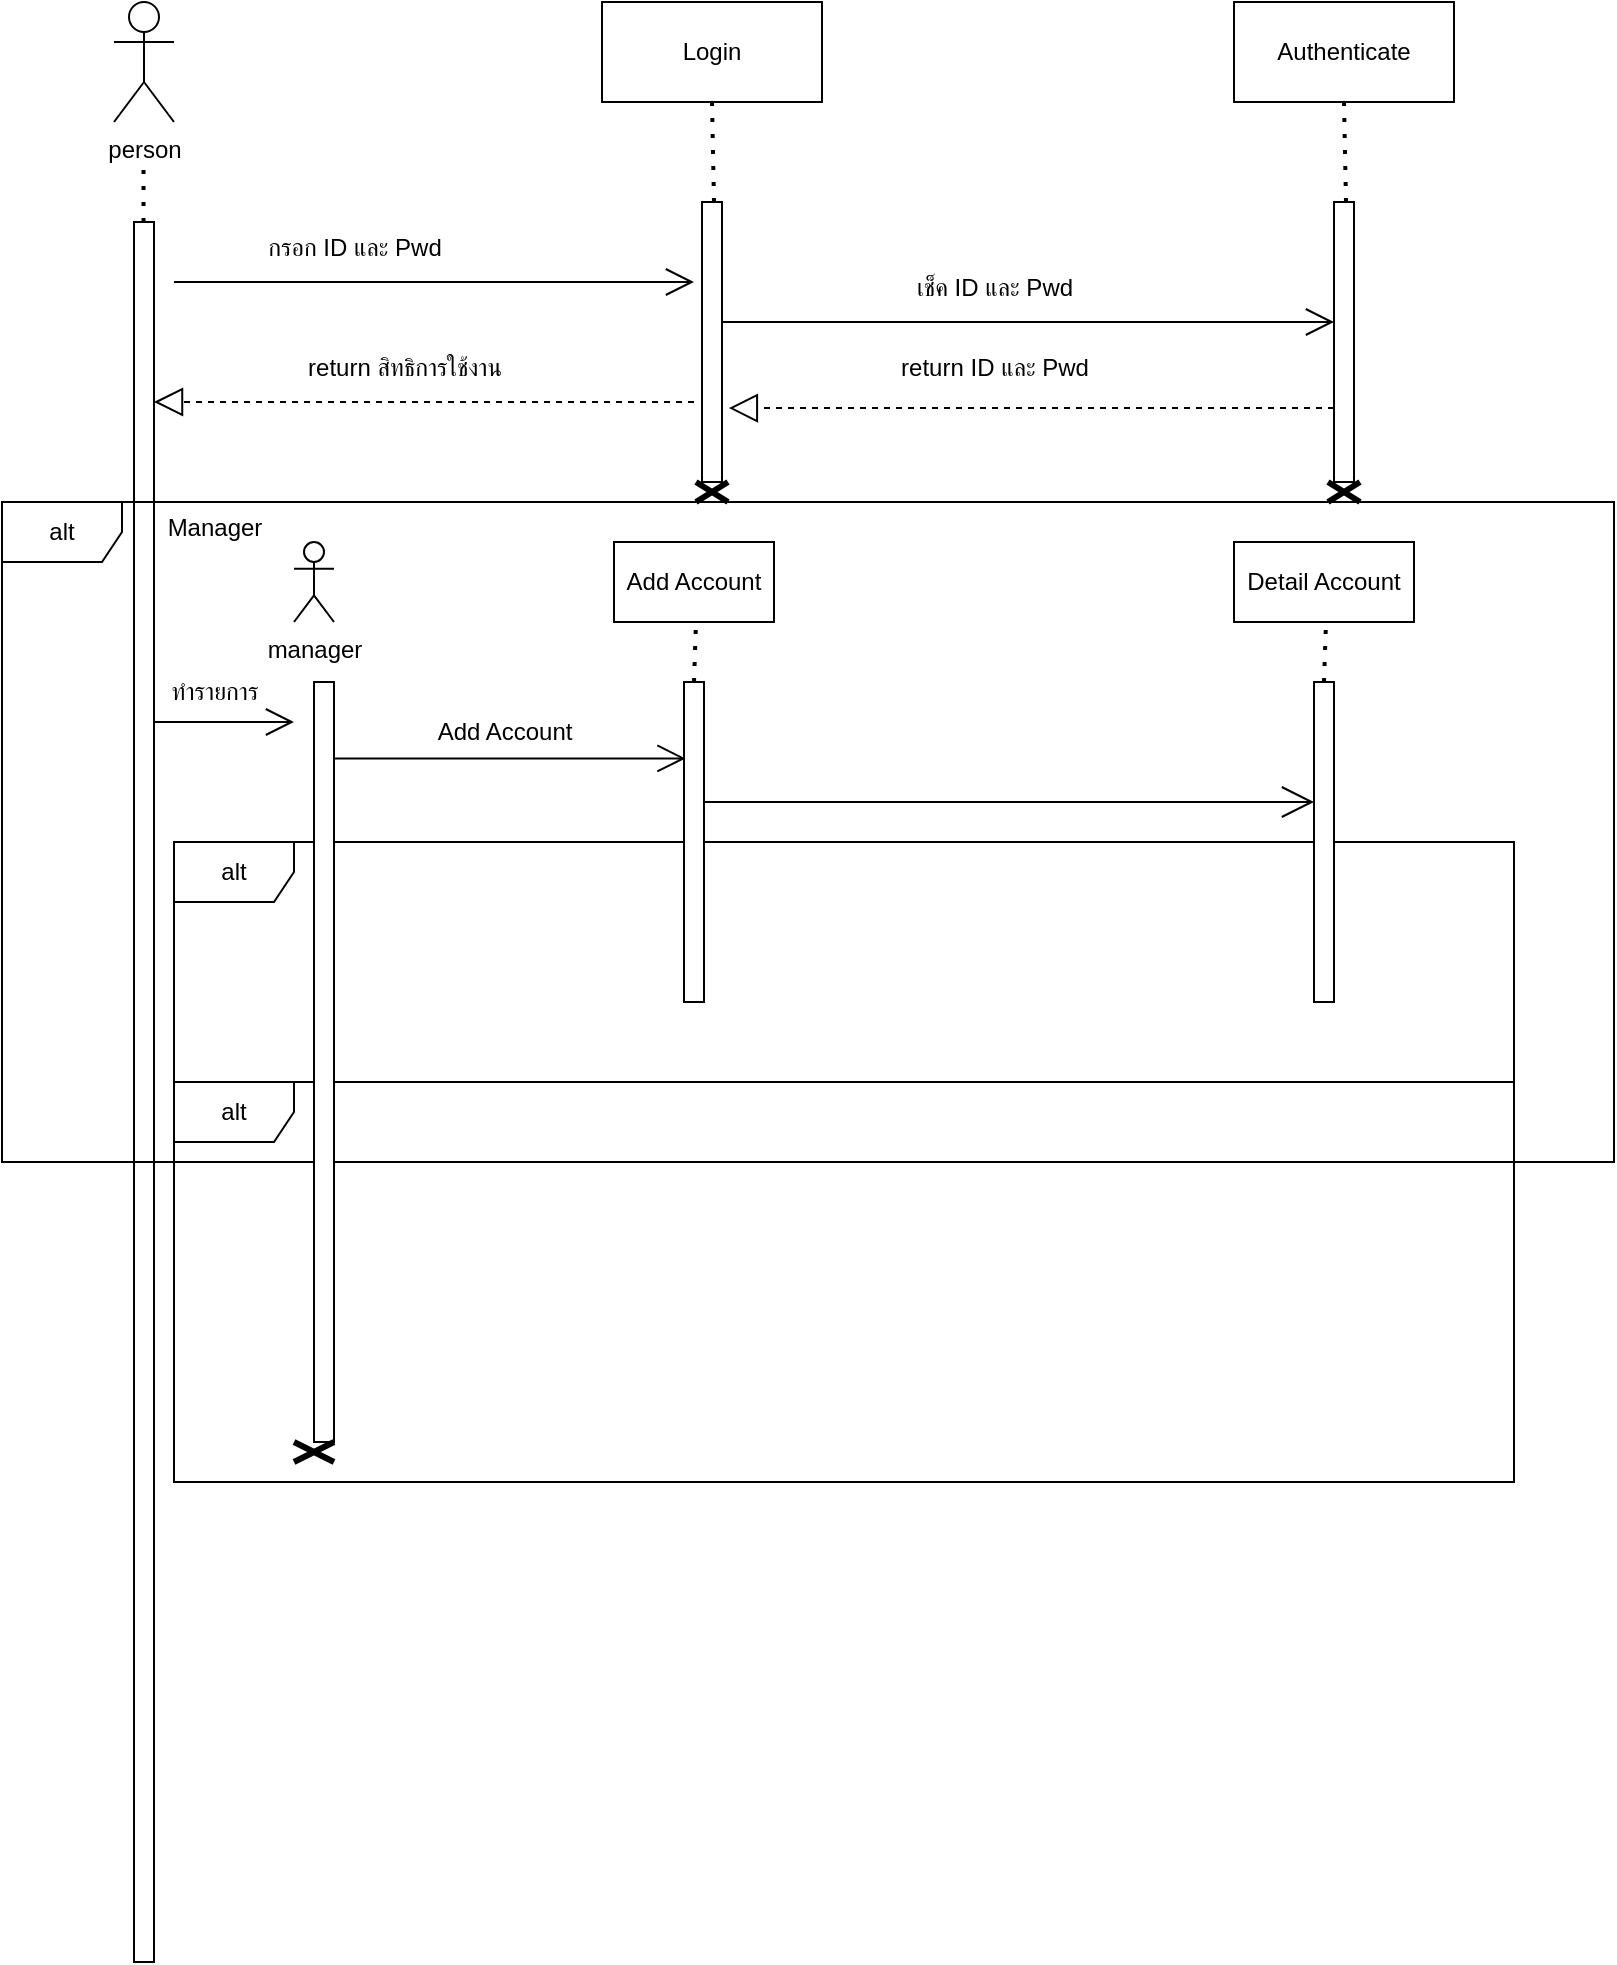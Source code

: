 <mxfile version="25.0.3">
  <diagram name="หน้า-1" id="PzbtHWjbDMWsC_KnwCjL">
    <mxGraphModel dx="420" dy="228" grid="1" gridSize="10" guides="1" tooltips="1" connect="1" arrows="1" fold="1" page="1" pageScale="1" pageWidth="827" pageHeight="1169" math="0" shadow="0">
      <root>
        <mxCell id="0" />
        <mxCell id="1" parent="0" />
        <mxCell id="2a6KX6YkP8PHLypZ1eYJ-5" value="person" style="shape=umlActor;verticalLabelPosition=bottom;verticalAlign=top;html=1;" vertex="1" parent="1">
          <mxGeometry x="60" y="60" width="30" height="60" as="geometry" />
        </mxCell>
        <mxCell id="2a6KX6YkP8PHLypZ1eYJ-6" value="Login" style="html=1;whiteSpace=wrap;" vertex="1" parent="1">
          <mxGeometry x="304" y="60" width="110" height="50" as="geometry" />
        </mxCell>
        <mxCell id="2a6KX6YkP8PHLypZ1eYJ-7" value="Authenticate" style="html=1;whiteSpace=wrap;" vertex="1" parent="1">
          <mxGeometry x="620" y="60" width="110" height="50" as="geometry" />
        </mxCell>
        <mxCell id="2a6KX6YkP8PHLypZ1eYJ-8" value="" style="html=1;points=[[0,0,0,0,5],[0,1,0,0,-5],[1,0,0,0,5],[1,1,0,0,-5]];perimeter=orthogonalPerimeter;outlineConnect=0;targetShapes=umlLifeline;portConstraint=eastwest;newEdgeStyle={&quot;curved&quot;:0,&quot;rounded&quot;:0};" vertex="1" parent="1">
          <mxGeometry x="70" y="170" width="10" height="870" as="geometry" />
        </mxCell>
        <mxCell id="2a6KX6YkP8PHLypZ1eYJ-9" value="" style="endArrow=none;dashed=1;html=1;dashPattern=1 3;strokeWidth=2;rounded=0;" edge="1" parent="1">
          <mxGeometry width="50" height="50" relative="1" as="geometry">
            <mxPoint x="74.76" y="170" as="sourcePoint" />
            <mxPoint x="74.76" y="140" as="targetPoint" />
          </mxGeometry>
        </mxCell>
        <mxCell id="2a6KX6YkP8PHLypZ1eYJ-11" value="" style="html=1;points=[[0,0,0,0,5],[0,1,0,0,-5],[1,0,0,0,5],[1,1,0,0,-5]];perimeter=orthogonalPerimeter;outlineConnect=0;targetShapes=umlLifeline;portConstraint=eastwest;newEdgeStyle={&quot;curved&quot;:0,&quot;rounded&quot;:0};" vertex="1" parent="1">
          <mxGeometry x="354" y="160" width="10" height="140" as="geometry" />
        </mxCell>
        <mxCell id="2a6KX6YkP8PHLypZ1eYJ-12" value="" style="endArrow=open;endFill=1;endSize=12;html=1;rounded=0;" edge="1" parent="1">
          <mxGeometry width="160" relative="1" as="geometry">
            <mxPoint x="90" y="200" as="sourcePoint" />
            <mxPoint x="350" y="200" as="targetPoint" />
          </mxGeometry>
        </mxCell>
        <mxCell id="2a6KX6YkP8PHLypZ1eYJ-13" value="" style="endArrow=none;dashed=1;html=1;dashPattern=1 3;strokeWidth=2;rounded=0;entryX=0.5;entryY=1;entryDx=0;entryDy=0;" edge="1" parent="1">
          <mxGeometry width="50" height="50" relative="1" as="geometry">
            <mxPoint x="676" y="160" as="sourcePoint" />
            <mxPoint x="675" y="110" as="targetPoint" />
          </mxGeometry>
        </mxCell>
        <mxCell id="2a6KX6YkP8PHLypZ1eYJ-14" value="" style="html=1;points=[[0,0,0,0,5],[0,1,0,0,-5],[1,0,0,0,5],[1,1,0,0,-5]];perimeter=orthogonalPerimeter;outlineConnect=0;targetShapes=umlLifeline;portConstraint=eastwest;newEdgeStyle={&quot;curved&quot;:0,&quot;rounded&quot;:0};" vertex="1" parent="1">
          <mxGeometry x="670" y="160" width="10" height="140" as="geometry" />
        </mxCell>
        <mxCell id="2a6KX6YkP8PHLypZ1eYJ-15" value="" style="endArrow=open;endFill=1;endSize=12;html=1;rounded=0;" edge="1" parent="1" target="2a6KX6YkP8PHLypZ1eYJ-14">
          <mxGeometry width="160" relative="1" as="geometry">
            <mxPoint x="364" y="220" as="sourcePoint" />
            <mxPoint x="624" y="220" as="targetPoint" />
          </mxGeometry>
        </mxCell>
        <mxCell id="2a6KX6YkP8PHLypZ1eYJ-16" value="" style="shape=umlDestroy;whiteSpace=wrap;html=1;strokeWidth=3;targetShapes=umlLifeline;" vertex="1" parent="1">
          <mxGeometry x="351" y="300" width="16" height="10" as="geometry" />
        </mxCell>
        <mxCell id="2a6KX6YkP8PHLypZ1eYJ-17" value="" style="endArrow=block;dashed=1;endFill=0;endSize=12;html=1;rounded=0;entryX=1.343;entryY=0.736;entryDx=0;entryDy=0;entryPerimeter=0;" edge="1" parent="1" source="2a6KX6YkP8PHLypZ1eYJ-14" target="2a6KX6YkP8PHLypZ1eYJ-11">
          <mxGeometry width="160" relative="1" as="geometry">
            <mxPoint x="413" y="260" as="sourcePoint" />
            <mxPoint x="573" y="260" as="targetPoint" />
          </mxGeometry>
        </mxCell>
        <mxCell id="2a6KX6YkP8PHLypZ1eYJ-18" value="" style="shape=umlDestroy;whiteSpace=wrap;html=1;strokeWidth=3;targetShapes=umlLifeline;" vertex="1" parent="1">
          <mxGeometry x="667" y="300" width="16" height="10" as="geometry" />
        </mxCell>
        <mxCell id="2a6KX6YkP8PHLypZ1eYJ-19" value="" style="endArrow=block;dashed=1;endFill=0;endSize=12;html=1;rounded=0;" edge="1" parent="1" target="2a6KX6YkP8PHLypZ1eYJ-8">
          <mxGeometry width="160" relative="1" as="geometry">
            <mxPoint x="350" y="260" as="sourcePoint" />
            <mxPoint x="170" y="260" as="targetPoint" />
          </mxGeometry>
        </mxCell>
        <mxCell id="2a6KX6YkP8PHLypZ1eYJ-20" value="กรอก ID และ Pwd" style="text;html=1;align=center;verticalAlign=middle;resizable=0;points=[];autosize=1;strokeColor=none;fillColor=none;" vertex="1" parent="1">
          <mxGeometry x="120" y="168" width="120" height="30" as="geometry" />
        </mxCell>
        <mxCell id="2a6KX6YkP8PHLypZ1eYJ-21" value="เช็ค ID และ Pwd" style="text;html=1;align=center;verticalAlign=middle;resizable=0;points=[];autosize=1;strokeColor=none;fillColor=none;" vertex="1" parent="1">
          <mxGeometry x="445" y="188" width="110" height="30" as="geometry" />
        </mxCell>
        <mxCell id="2a6KX6YkP8PHLypZ1eYJ-22" value="return ID และ Pwd" style="text;html=1;align=center;verticalAlign=middle;resizable=0;points=[];autosize=1;strokeColor=none;fillColor=none;" vertex="1" parent="1">
          <mxGeometry x="440" y="228" width="120" height="30" as="geometry" />
        </mxCell>
        <mxCell id="2a6KX6YkP8PHLypZ1eYJ-23" value="return สิทธิการใช้งาน" style="text;html=1;align=center;verticalAlign=middle;resizable=0;points=[];autosize=1;strokeColor=none;fillColor=none;" vertex="1" parent="1">
          <mxGeometry x="140" y="228" width="130" height="30" as="geometry" />
        </mxCell>
        <mxCell id="2a6KX6YkP8PHLypZ1eYJ-24" value="alt" style="shape=umlFrame;whiteSpace=wrap;html=1;pointerEvents=0;" vertex="1" parent="1">
          <mxGeometry x="4" y="310" width="806" height="330" as="geometry" />
        </mxCell>
        <mxCell id="2a6KX6YkP8PHLypZ1eYJ-25" value="Manager" style="text;html=1;align=center;verticalAlign=middle;resizable=0;points=[];autosize=1;strokeColor=none;fillColor=none;" vertex="1" parent="1">
          <mxGeometry x="75" y="308" width="70" height="30" as="geometry" />
        </mxCell>
        <mxCell id="2a6KX6YkP8PHLypZ1eYJ-26" value="manager" style="shape=umlActor;verticalLabelPosition=bottom;verticalAlign=top;html=1;" vertex="1" parent="1">
          <mxGeometry x="150" y="330" width="20" height="40" as="geometry" />
        </mxCell>
        <mxCell id="2a6KX6YkP8PHLypZ1eYJ-27" value="Add Account" style="html=1;whiteSpace=wrap;" vertex="1" parent="1">
          <mxGeometry x="310" y="330" width="80" height="40" as="geometry" />
        </mxCell>
        <mxCell id="2a6KX6YkP8PHLypZ1eYJ-28" value="Detail Account" style="html=1;whiteSpace=wrap;" vertex="1" parent="1">
          <mxGeometry x="620" y="330" width="90" height="40" as="geometry" />
        </mxCell>
        <mxCell id="2a6KX6YkP8PHLypZ1eYJ-29" value="alt" style="shape=umlFrame;whiteSpace=wrap;html=1;pointerEvents=0;" vertex="1" parent="1">
          <mxGeometry x="90" y="480" width="670" height="120" as="geometry" />
        </mxCell>
        <mxCell id="2a6KX6YkP8PHLypZ1eYJ-30" value="alt" style="shape=umlFrame;whiteSpace=wrap;html=1;pointerEvents=0;" vertex="1" parent="1">
          <mxGeometry x="90" y="600" width="670" height="200" as="geometry" />
        </mxCell>
        <mxCell id="2a6KX6YkP8PHLypZ1eYJ-31" value="" style="html=1;points=[[0,0,0,0,5],[0,1,0,0,-5],[1,0,0,0,5],[1,1,0,0,-5]];perimeter=orthogonalPerimeter;outlineConnect=0;targetShapes=umlLifeline;portConstraint=eastwest;newEdgeStyle={&quot;curved&quot;:0,&quot;rounded&quot;:0};" vertex="1" parent="1">
          <mxGeometry x="160" y="400" width="10" height="380" as="geometry" />
        </mxCell>
        <mxCell id="2a6KX6YkP8PHLypZ1eYJ-32" value="" style="shape=umlDestroy;whiteSpace=wrap;html=1;strokeWidth=3;targetShapes=umlLifeline;" vertex="1" parent="1">
          <mxGeometry x="150" y="780" width="20" height="10" as="geometry" />
        </mxCell>
        <mxCell id="2a6KX6YkP8PHLypZ1eYJ-33" value="" style="endArrow=none;dashed=1;html=1;dashPattern=1 3;strokeWidth=2;rounded=0;entryX=0.5;entryY=1;entryDx=0;entryDy=0;" edge="1" parent="1">
          <mxGeometry width="50" height="50" relative="1" as="geometry">
            <mxPoint x="360" y="160" as="sourcePoint" />
            <mxPoint x="359" y="110" as="targetPoint" />
          </mxGeometry>
        </mxCell>
        <mxCell id="2a6KX6YkP8PHLypZ1eYJ-34" value="" style="endArrow=none;dashed=1;html=1;dashPattern=1 3;strokeWidth=2;rounded=0;entryX=0.5;entryY=1;entryDx=0;entryDy=0;" edge="1" parent="1">
          <mxGeometry width="50" height="50" relative="1" as="geometry">
            <mxPoint x="350" y="400" as="sourcePoint" />
            <mxPoint x="351" y="370" as="targetPoint" />
          </mxGeometry>
        </mxCell>
        <mxCell id="2a6KX6YkP8PHLypZ1eYJ-35" value="" style="html=1;points=[[0,0,0,0,5],[0,1,0,0,-5],[1,0,0,0,5],[1,1,0,0,-5]];perimeter=orthogonalPerimeter;outlineConnect=0;targetShapes=umlLifeline;portConstraint=eastwest;newEdgeStyle={&quot;curved&quot;:0,&quot;rounded&quot;:0};" vertex="1" parent="1">
          <mxGeometry x="345" y="400" width="10" height="160" as="geometry" />
        </mxCell>
        <mxCell id="2a6KX6YkP8PHLypZ1eYJ-36" value="" style="endArrow=none;dashed=1;html=1;dashPattern=1 3;strokeWidth=2;rounded=0;entryX=0.5;entryY=1;entryDx=0;entryDy=0;" edge="1" parent="1">
          <mxGeometry width="50" height="50" relative="1" as="geometry">
            <mxPoint x="665" y="400" as="sourcePoint" />
            <mxPoint x="666" y="370" as="targetPoint" />
          </mxGeometry>
        </mxCell>
        <mxCell id="2a6KX6YkP8PHLypZ1eYJ-37" value="" style="html=1;points=[[0,0,0,0,5],[0,1,0,0,-5],[1,0,0,0,5],[1,1,0,0,-5]];perimeter=orthogonalPerimeter;outlineConnect=0;targetShapes=umlLifeline;portConstraint=eastwest;newEdgeStyle={&quot;curved&quot;:0,&quot;rounded&quot;:0};" vertex="1" parent="1">
          <mxGeometry x="660" y="400" width="10" height="160" as="geometry" />
        </mxCell>
        <mxCell id="2a6KX6YkP8PHLypZ1eYJ-39" value="" style="endArrow=open;endFill=1;endSize=12;html=1;rounded=0;" edge="1" parent="1">
          <mxGeometry width="160" relative="1" as="geometry">
            <mxPoint x="80" y="420" as="sourcePoint" />
            <mxPoint x="150" y="420" as="targetPoint" />
          </mxGeometry>
        </mxCell>
        <mxCell id="2a6KX6YkP8PHLypZ1eYJ-40" value="ทำรายการ" style="text;html=1;align=center;verticalAlign=middle;resizable=0;points=[];autosize=1;strokeColor=none;fillColor=none;" vertex="1" parent="1">
          <mxGeometry x="75" y="390" width="70" height="30" as="geometry" />
        </mxCell>
        <mxCell id="2a6KX6YkP8PHLypZ1eYJ-42" value="" style="endArrow=open;endFill=1;endSize=12;html=1;rounded=0;entryX=0.076;entryY=0.239;entryDx=0;entryDy=0;entryPerimeter=0;" edge="1" parent="1" source="2a6KX6YkP8PHLypZ1eYJ-31" target="2a6KX6YkP8PHLypZ1eYJ-35">
          <mxGeometry width="160" relative="1" as="geometry">
            <mxPoint x="180" y="440" as="sourcePoint" />
            <mxPoint x="340" y="440" as="targetPoint" />
          </mxGeometry>
        </mxCell>
        <mxCell id="2a6KX6YkP8PHLypZ1eYJ-43" value="Add Account" style="text;html=1;align=center;verticalAlign=middle;resizable=0;points=[];autosize=1;strokeColor=none;fillColor=none;" vertex="1" parent="1">
          <mxGeometry x="210" y="410" width="90" height="30" as="geometry" />
        </mxCell>
        <mxCell id="2a6KX6YkP8PHLypZ1eYJ-44" value="" style="endArrow=open;endFill=1;endSize=14;html=1;rounded=0;" edge="1" parent="1" target="2a6KX6YkP8PHLypZ1eYJ-37">
          <mxGeometry width="160" relative="1" as="geometry">
            <mxPoint x="355" y="460" as="sourcePoint" />
            <mxPoint x="515" y="460" as="targetPoint" />
          </mxGeometry>
        </mxCell>
      </root>
    </mxGraphModel>
  </diagram>
</mxfile>
